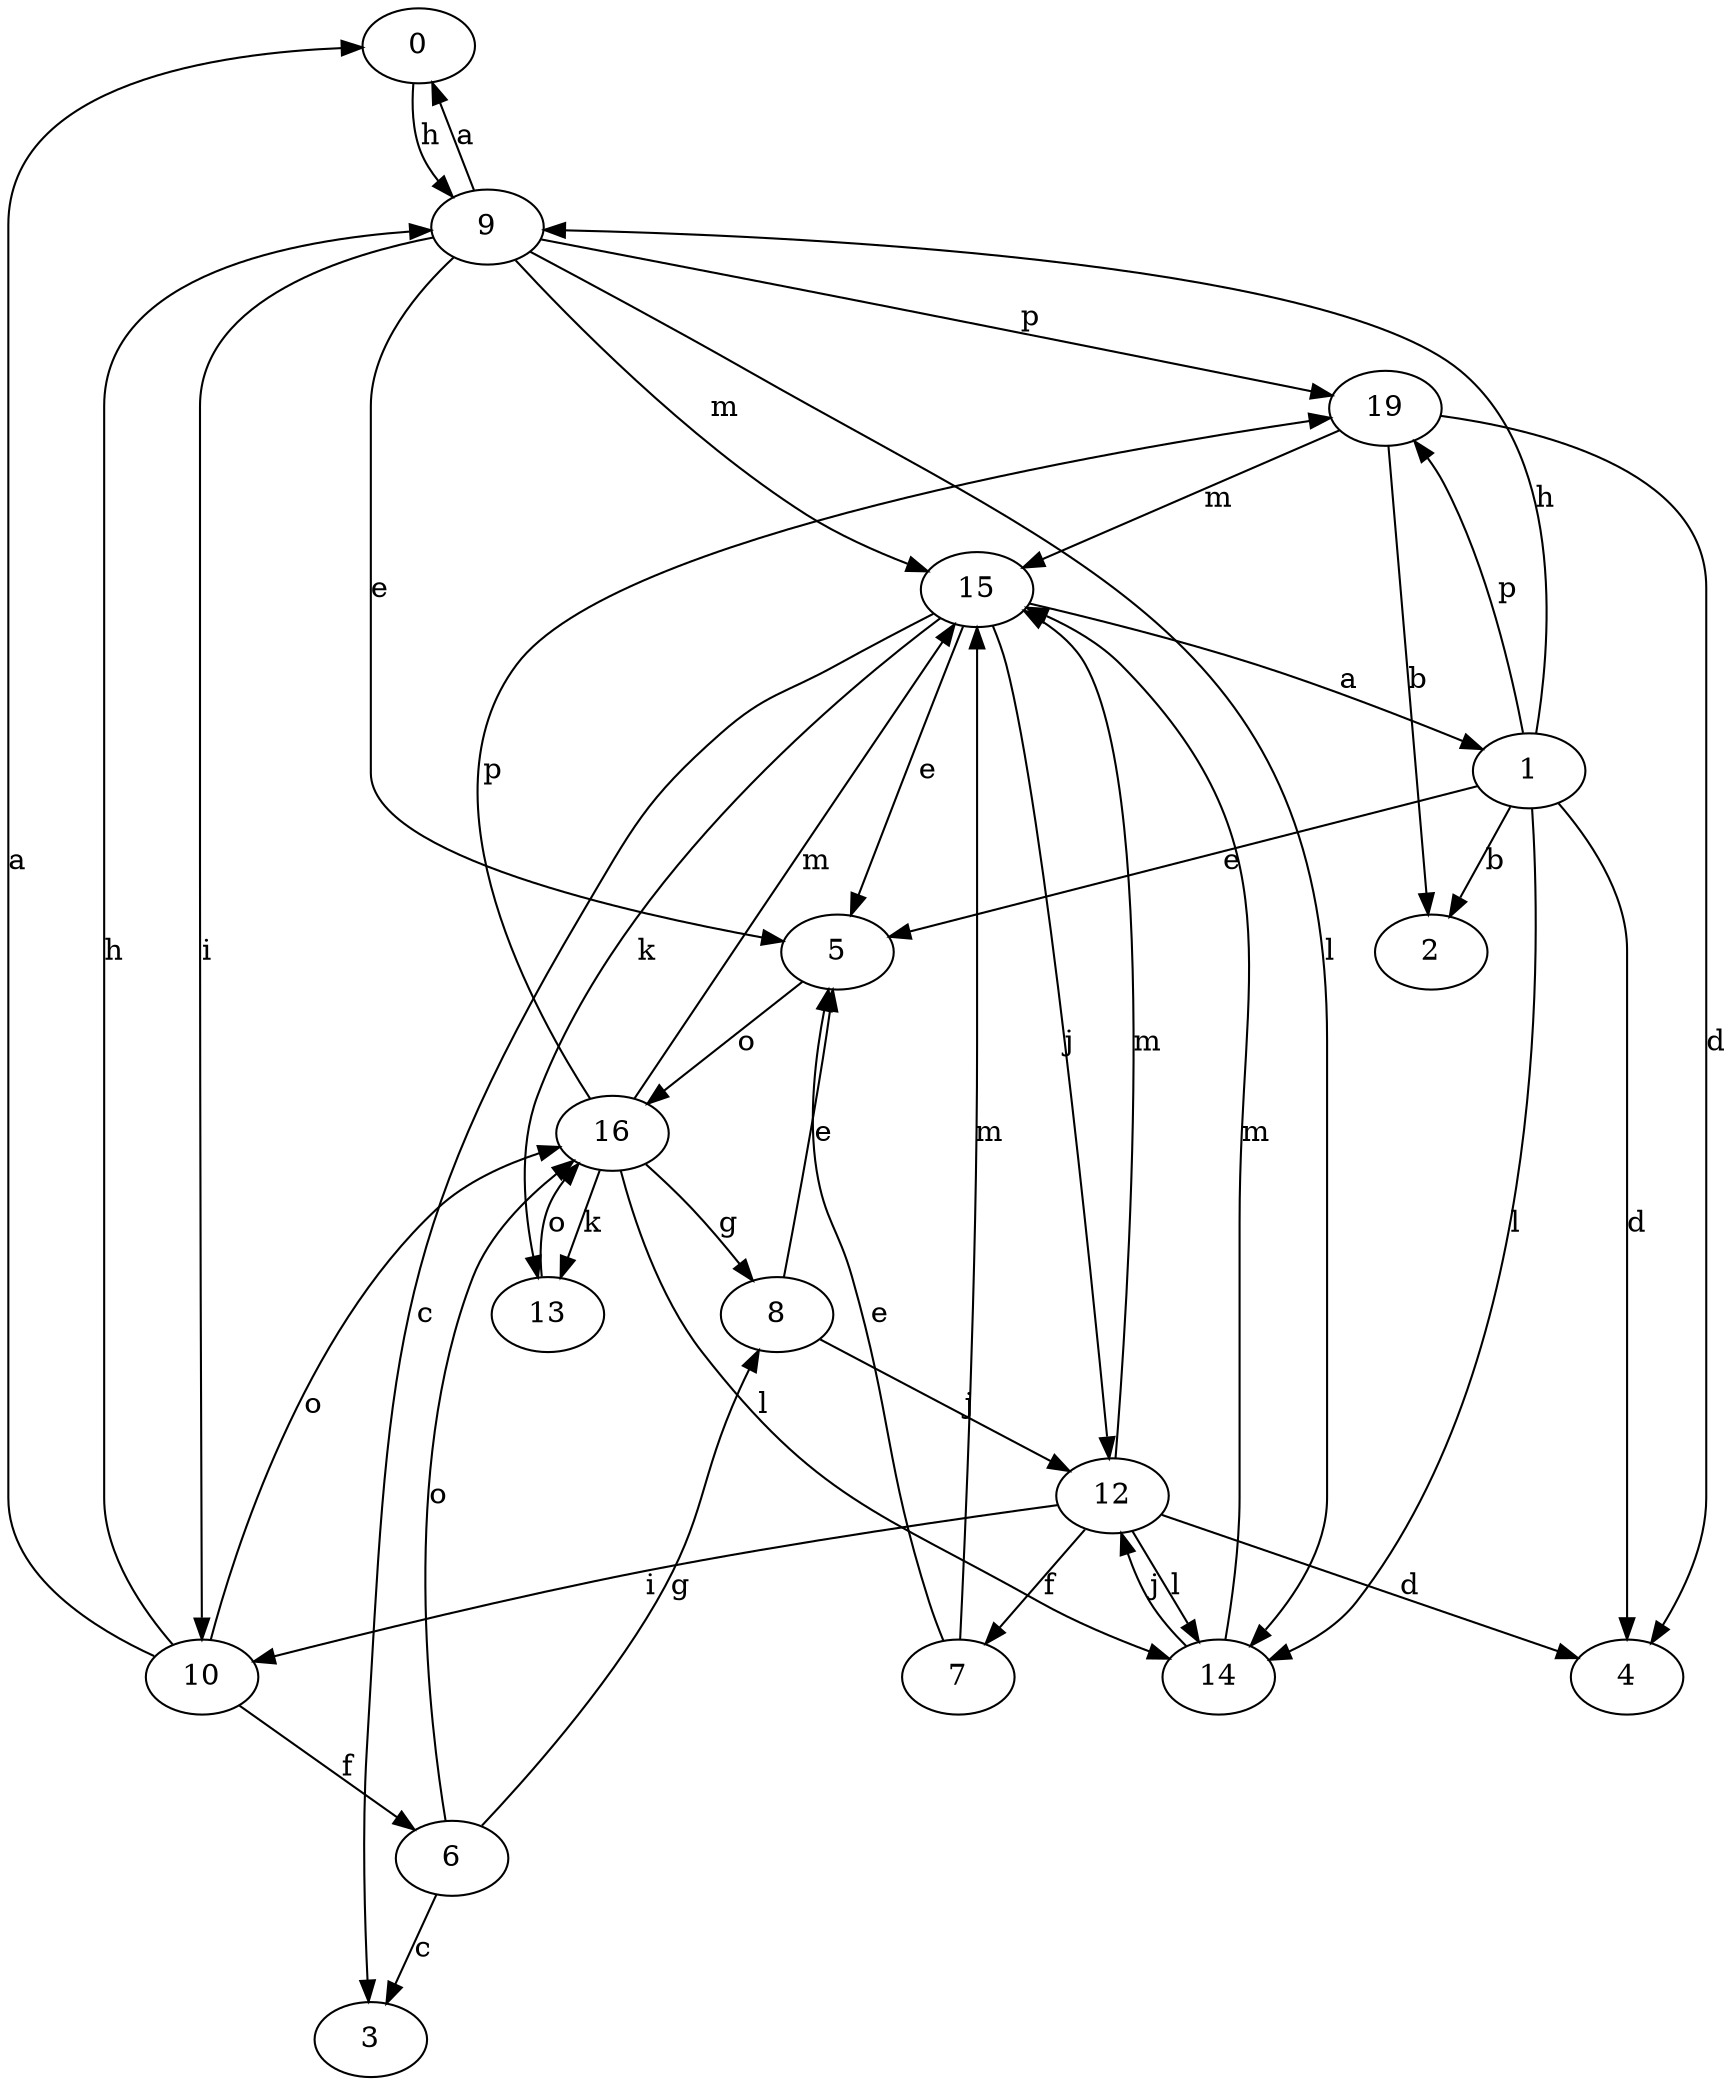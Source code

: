 strict digraph  {
0;
1;
2;
3;
4;
5;
6;
7;
8;
9;
10;
12;
13;
14;
15;
16;
19;
0 -> 9  [label=h];
1 -> 2  [label=b];
1 -> 4  [label=d];
1 -> 5  [label=e];
1 -> 9  [label=h];
1 -> 14  [label=l];
1 -> 19  [label=p];
5 -> 16  [label=o];
6 -> 3  [label=c];
6 -> 8  [label=g];
6 -> 16  [label=o];
7 -> 5  [label=e];
7 -> 15  [label=m];
8 -> 5  [label=e];
8 -> 12  [label=j];
9 -> 0  [label=a];
9 -> 5  [label=e];
9 -> 10  [label=i];
9 -> 14  [label=l];
9 -> 15  [label=m];
9 -> 19  [label=p];
10 -> 0  [label=a];
10 -> 6  [label=f];
10 -> 9  [label=h];
10 -> 16  [label=o];
12 -> 4  [label=d];
12 -> 7  [label=f];
12 -> 10  [label=i];
12 -> 14  [label=l];
12 -> 15  [label=m];
13 -> 16  [label=o];
14 -> 12  [label=j];
14 -> 15  [label=m];
15 -> 1  [label=a];
15 -> 3  [label=c];
15 -> 5  [label=e];
15 -> 12  [label=j];
15 -> 13  [label=k];
16 -> 8  [label=g];
16 -> 13  [label=k];
16 -> 14  [label=l];
16 -> 15  [label=m];
16 -> 19  [label=p];
19 -> 2  [label=b];
19 -> 4  [label=d];
19 -> 15  [label=m];
}
